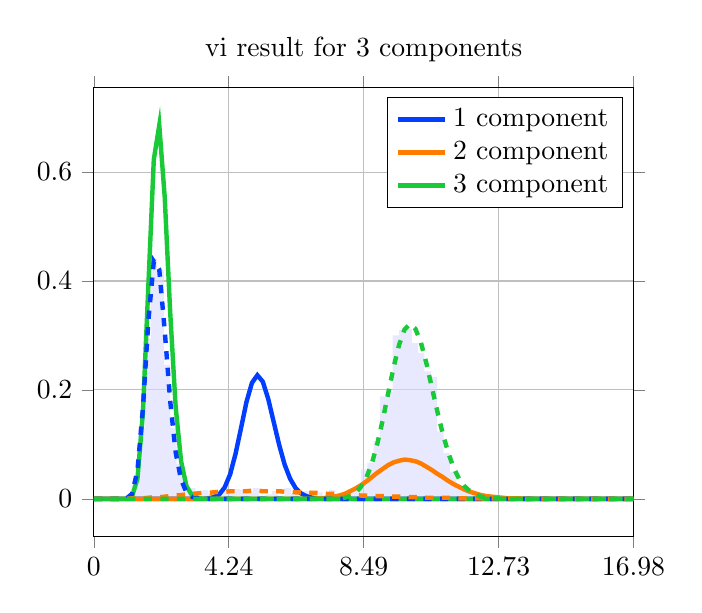 \begin{tikzpicture}
\begin{axis}[title={vi result for 3 components}, yticklabel style={/pgf/number format/fixed,
            /pgf/number format/precision=3}, grid={major}, yminorgrids={true}, tick align={outside}, xtick={0.0,4.244,8.488,12.732,16.975}, xmin={0.0}, xmax={16.975}, scaled y ticks={false}]
    \addplot[ybar interval, fill={blue!15}, forget plot, opacity={0.6}, draw={none}, bar width={5.0e-6}]
        table[row sep={\\}]
        {
            \\
            1.2  0.026  \\
            1.4  0.13  \\
            1.6  0.294  \\
            1.8  0.44  \\
            2.0  0.42  \\
            2.2  0.246  \\
            2.4  0.13  \\
            2.6  0.064  \\
            2.8  0.02  \\
            3.0  0.02  \\
            3.2  0.006  \\
            3.4  0.016  \\
            3.6  0.01  \\
            3.8  0.014  \\
            4.0  0.014  \\
            4.2  0.018  \\
            4.4  0.018  \\
            4.6  0.016  \\
            4.8  0.012  \\
            5.0  0.02  \\
            5.2  0.006  \\
            5.4  0.008  \\
            5.6  0.014  \\
            5.8  0.006  \\
            6.0  0.02  \\
            6.2  0.01  \\
            6.4  0.014  \\
            6.6  0.014  \\
            6.8  0.014  \\
            7.0  0.012  \\
            7.2  0.006  \\
            7.4  0.016  \\
            7.6  0.004  \\
            7.8  0.01  \\
            8.0  0.016  \\
            8.2  0.018  \\
            8.4  0.054  \\
            8.6  0.066  \\
            8.8  0.106  \\
            9.0  0.188  \\
            9.2  0.196  \\
            9.4  0.3  \\
            9.6  0.31  \\
            9.8  0.312  \\
            10.0  0.286  \\
            10.2  0.268  \\
            10.4  0.234  \\
            10.6  0.224  \\
            10.8  0.124  \\
            11.0  0.084  \\
            11.2  0.05  \\
            11.4  0.024  \\
            11.6  0.018  \\
            11.8  0.01  \\
            12.0  0.01  \\
            12.2  0.006  \\
            12.4  0.0  \\
            12.6  0.002  \\
            12.8  0.002  \\
            13.0  0.0  \\
            13.2  0.0  \\
            13.4  0.0  \\
            13.6  0.002  \\
            13.8  0.0  \\
            14.0  0.0  \\
            14.2  0.0  \\
            14.4  0.0  \\
            14.6  0.0  \\
            14.8  0.0  \\
            15.0  0.0  \\
            15.2  0.0  \\
            15.4  0.0  \\
            15.6  0.0  \\
            15.8  0.0  \\
            16.0  0.0  \\
            16.2  0.0  \\
            16.4  0.0  \\
            16.6  0.0  \\
            16.8  0.002  \\
            17.0  0.0  \\
        }
        ;
    \addplot[style={{ultra thick}}, color={rgb,1:red,0.008;green,0.243;blue,1.0}]
        table[row sep={\\}]
        {
            \\
            0.0  0.0  \\
            0.171  1.726e-109  \\
            0.343  3.429e-80  \\
            0.514  1.147e-63  \\
            0.686  2.259e-52  \\
            0.857  6.062e-44  \\
            1.029  2.505e-37  \\
            1.2  5.808e-32  \\
            1.372  1.636e-27  \\
            1.543  9.207e-24  \\
            1.715  1.455e-20  \\
            1.886  8.232e-18  \\
            2.058  1.993e-15  \\
            2.229  2.367e-13  \\
            2.401  1.532e-11  \\
            2.572  5.88e-10  \\
            2.744  1.431e-8  \\
            2.915  2.334e-7  \\
            3.086  2.67e-6  \\
            3.258  2.228e-5  \\
            3.429  0.0  \\
            3.601  0.001  \\
            3.772  0.003  \\
            3.944  0.008  \\
            4.115  0.021  \\
            4.287  0.045  \\
            4.458  0.083  \\
            4.63  0.13  \\
            4.801  0.178  \\
            4.973  0.213  \\
            5.144  0.227  \\
            5.316  0.215  \\
            5.487  0.183  \\
            5.658  0.141  \\
            5.83  0.099  \\
            6.001  0.063  \\
            6.173  0.037  \\
            6.344  0.02  \\
            6.516  0.01  \\
            6.687  0.005  \\
            6.859  0.002  \\
            7.03  0.001  \\
            7.202  0.0  \\
            7.373  0.0  \\
            7.545  4.451e-5  \\
            7.716  1.468e-5  \\
            7.888  4.606e-6  \\
            8.059  1.377e-6  \\
            8.231  3.928e-7  \\
            8.402  1.072e-7  \\
            8.573  2.804e-8  \\
            8.745  7.042e-9  \\
            8.916  1.7e-9  \\
            9.088  3.951e-10  \\
            9.259  8.857e-11  \\
            9.431  1.917e-11  \\
            9.602  4.01e-12  \\
            9.774  8.121e-13  \\
            9.945  1.594e-13  \\
            10.117  3.034e-14  \\
            10.288  5.608e-15  \\
            10.46  1.008e-15  \\
            10.631  1.761e-16  \\
            10.803  2.998e-17  \\
            10.974  4.973e-18  \\
            11.146  8.046e-19  \\
            11.317  1.271e-19  \\
            11.488  1.96e-20  \\
            11.66  2.956e-21  \\
            11.831  4.359e-22  \\
            12.003  6.293e-23  \\
            12.174  8.897e-24  \\
            12.346  1.233e-24  \\
            12.517  1.674e-25  \\
            12.689  2.231e-26  \\
            12.86  2.918e-27  \\
            13.032  3.747e-28  \\
            13.203  4.728e-29  \\
            13.375  5.863e-30  \\
            13.546  7.15e-31  \\
            13.718  8.578e-32  \\
            13.889  1.013e-32  \\
            14.06  1.177e-33  \\
            14.232  1.348e-34  \\
            14.403  1.52e-35  \\
            14.575  1.69e-36  \\
            14.746  1.853e-37  \\
            14.918  2.003e-38  \\
            15.089  2.136e-39  \\
            15.261  2.249e-40  \\
            15.432  2.337e-41  \\
            15.604  2.398e-42  \\
            15.775  2.43e-43  \\
            15.947  2.433e-44  \\
            16.118  2.408e-45  \\
            16.29  2.355e-46  \\
            16.461  2.278e-47  \\
            16.633  2.179e-48  \\
            16.804  2.061e-49  \\
            16.975  1.93e-50  \\
        }
        ;
    \addlegendentry {1 component}
    \addplot[style={{ultra thick}}, color={rgb,1:red,1.0;green,0.486;blue,0.0}]
        table[row sep={\\}]
        {
            \\
            0.0  0.0  \\
            0.171  3.922e-123  \\
            0.343  2.138e-96  \\
            0.514  4.817e-81  \\
            0.686  2.371e-70  \\
            0.857  3.26e-62  \\
            1.029  1.087e-55  \\
            1.2  2.783e-50  \\
            1.372  1.089e-45  \\
            1.543  1.014e-41  \\
            1.715  3.047e-38  \\
            1.886  3.662e-35  \\
            2.058  2.067e-32  \\
            2.229  6.182e-30  \\
            2.401  1.077e-27  \\
            2.572  1.177e-25  \\
            2.744  8.571e-24  \\
            2.915  4.37e-22  \\
            3.086  1.625e-20  \\
            3.258  4.557e-19  \\
            3.429  9.929e-18  \\
            3.601  1.722e-16  \\
            3.772  2.429e-15  \\
            3.944  2.837e-14  \\
            4.115  2.789e-13  \\
            4.287  2.341e-12  \\
            4.458  1.697e-11  \\
            4.63  1.076e-10  \\
            4.801  6.016e-10  \\
            4.973  2.995e-9  \\
            5.144  1.338e-8  \\
            5.316  5.4e-8  \\
            5.487  1.983e-7  \\
            5.658  6.658e-7  \\
            5.83  2.057e-6  \\
            6.001  5.871e-6  \\
            6.173  1.556e-5  \\
            6.344  3.843e-5  \\
            6.516  8.881e-5  \\
            6.687  0.0  \\
            6.859  0.0  \\
            7.03  0.001  \\
            7.202  0.001  \\
            7.373  0.002  \\
            7.545  0.004  \\
            7.716  0.006  \\
            7.888  0.009  \\
            8.059  0.014  \\
            8.231  0.019  \\
            8.402  0.025  \\
            8.573  0.032  \\
            8.745  0.04  \\
            8.916  0.048  \\
            9.088  0.055  \\
            9.259  0.062  \\
            9.431  0.067  \\
            9.602  0.07  \\
            9.774  0.072  \\
            9.945  0.071  \\
            10.117  0.069  \\
            10.288  0.065  \\
            10.46  0.059  \\
            10.631  0.053  \\
            10.803  0.046  \\
            10.974  0.04  \\
            11.146  0.033  \\
            11.317  0.027  \\
            11.488  0.022  \\
            11.66  0.017  \\
            11.831  0.013  \\
            12.003  0.01  \\
            12.174  0.007  \\
            12.346  0.005  \\
            12.517  0.004  \\
            12.689  0.003  \\
            12.86  0.002  \\
            13.032  0.001  \\
            13.203  0.001  \\
            13.375  0.001  \\
            13.546  0.0  \\
            13.718  0.0  \\
            13.889  0.0  \\
            14.06  9.075e-5  \\
            14.232  5.572e-5  \\
            14.403  3.376e-5  \\
            14.575  2.019e-5  \\
            14.746  1.193e-5  \\
            14.918  6.959e-6  \\
            15.089  4.011e-6  \\
            15.261  2.285e-6  \\
            15.432  1.287e-6  \\
            15.604  7.167e-7  \\
            15.775  3.947e-7  \\
            15.947  2.151e-7  \\
            16.118  1.16e-7  \\
            16.29  6.189e-8  \\
            16.461  3.269e-8  \\
            16.633  1.71e-8  \\
            16.804  8.859e-9  \\
            16.975  4.546e-9  \\
        }
        ;
    \addlegendentry {2 component}
    \addplot[style={{ultra thick}}, color={rgb,1:red,0.102;green,0.788;blue,0.22}]
        table[row sep={\\}]
        {
            \\
            0.0  0.0  \\
            0.171  8.302e-31  \\
            0.343  4.459e-19  \\
            0.514  6.788e-13  \\
            0.686  5.531e-9  \\
            0.857  2.567e-6  \\
            1.029  0.0  \\
            1.2  0.004  \\
            1.372  0.037  \\
            1.543  0.158  \\
            1.715  0.392  \\
            1.886  0.623  \\
            2.058  0.686  \\
            2.229  0.554  \\
            2.401  0.343  \\
            2.572  0.17  \\
            2.744  0.069  \\
            2.915  0.023  \\
            3.086  0.007  \\
            3.258  0.002  \\
            3.429  0.0  \\
            3.601  7.928e-5  \\
            3.772  1.445e-5  \\
            3.944  2.401e-6  \\
            4.115  3.67e-7  \\
            4.287  5.192e-8  \\
            4.458  6.841e-9  \\
            4.63  8.441e-10  \\
            4.801  9.799e-11  \\
            4.973  1.075e-11  \\
            5.144  1.118e-12  \\
            5.316  1.108e-13  \\
            5.487  1.047e-14  \\
            5.658  9.485e-16  \\
            5.83  8.245e-17  \\
            6.001  6.897e-18  \\
            6.173  5.564e-19  \\
            6.344  4.337e-20  \\
            6.516  3.273e-21  \\
            6.687  2.395e-22  \\
            6.859  1.702e-23  \\
            7.03  1.177e-24  \\
            7.202  7.923e-26  \\
            7.373  5.202e-27  \\
            7.545  3.334e-28  \\
            7.716  2.088e-29  \\
            7.888  1.28e-30  \\
            8.059  7.68e-32  \\
            8.231  4.517e-33  \\
            8.402  2.606e-34  \\
            8.573  1.476e-35  \\
            8.745  8.21e-37  \\
            8.916  4.491e-38  \\
            9.088  2.416e-39  \\
            9.259  1.28e-40  \\
            9.431  6.674e-42  \\
            9.602  3.43e-43  \\
            9.774  1.738e-44  \\
            9.945  8.689e-46  \\
            10.117  4.287e-47  \\
            10.288  2.088e-48  \\
            10.46  1.004e-49  \\
            10.631  4.775e-51  \\
            10.803  2.244e-52  \\
            10.974  1.043e-53  \\
            11.146  4.794e-55  \\
            11.317  2.181e-56  \\
            11.488  9.818e-58  \\
            11.66  4.377e-59  \\
            11.831  1.933e-60  \\
            12.003  8.456e-62  \\
            12.174  3.666e-63  \\
            12.346  1.575e-64  \\
            12.517  6.712e-66  \\
            12.689  2.836e-67  \\
            12.86  1.189e-68  \\
            13.032  4.942e-70  \\
            13.203  2.039e-71  \\
            13.375  8.353e-73  \\
            13.546  3.396e-74  \\
            13.718  1.371e-75  \\
            13.889  5.496e-77  \\
            14.06  2.189e-78  \\
            14.232  8.657e-80  \\
            14.403  3.403e-81  \\
            14.575  1.329e-82  \\
            14.746  5.159e-84  \\
            14.918  1.991e-85  \\
            15.089  7.636e-87  \\
            15.261  2.912e-88  \\
            15.432  1.105e-89  \\
            15.604  4.166e-91  \\
            15.775  1.563e-92  \\
            15.947  5.834e-94  \\
            16.118  2.166e-95  \\
            16.29  8.002e-97  \\
            16.461  2.942e-98  \\
            16.633  1.076e-99  \\
            16.804  3.919e-101  \\
            16.975  1.421e-102  \\
        }
        ;
    \addlegendentry {3 component}
    \addplot[style={{ultra thick, dashed}}, color={rgb,1:red,0.008;green,0.243;blue,1.0}]
        table[row sep={\\}]
        {
            \\
            0.0  0.0  \\
            0.171  8.299e-27  \\
            0.343  1.479e-16  \\
            0.514  3.532e-11  \\
            0.686  8.537e-8  \\
            0.857  1.665e-5  \\
            1.029  0.001  \\
            1.2  0.009  \\
            1.372  0.052  \\
            1.543  0.166  \\
            1.715  0.327  \\
            1.886  0.436  \\
            2.058  0.421  \\
            2.229  0.309  \\
            2.401  0.18  \\
            2.572  0.086  \\
            2.744  0.035  \\
            2.915  0.012  \\
            3.086  0.004  \\
            3.258  0.001  \\
            3.429  0.0  \\
            3.601  4.992e-5  \\
            3.772  9.928e-6  \\
            3.944  1.821e-6  \\
            4.115  3.104e-7  \\
            4.287  4.943e-8  \\
            4.458  7.394e-9  \\
            4.63  1.044e-9  \\
            4.801  1.398e-10  \\
            4.973  1.78e-11  \\
            5.144  2.164e-12  \\
            5.316  2.519e-13  \\
            5.487  2.816e-14  \\
            5.658  3.03e-15  \\
            5.83  3.146e-16  \\
            6.001  3.157e-17  \\
            6.173  3.07e-18  \\
            6.344  2.896e-19  \\
            6.516  2.655e-20  \\
            6.687  2.37e-21  \\
            6.859  2.061e-22  \\
            7.03  1.75e-23  \\
            7.202  1.452e-24  \\
            7.373  1.178e-25  \\
            7.545  9.355e-27  \\
            7.716  7.283e-28  \\
            7.888  5.562e-29  \\
            8.059  4.17e-30  \\
            8.231  3.071e-31  \\
            8.402  2.224e-32  \\
            8.573  1.585e-33  \\
            8.745  1.112e-34  \\
            8.916  7.684e-36  \\
            9.088  5.234e-37  \\
            9.259  3.516e-38  \\
            9.431  2.331e-39  \\
            9.602  1.525e-40  \\
            9.774  9.857e-42  \\
            9.945  6.295e-43  \\
            10.117  3.973e-44  \\
            10.288  2.48e-45  \\
            10.46  1.531e-46  \\
            10.631  9.356e-48  \\
            10.803  5.659e-49  \\
            10.974  3.389e-50  \\
            11.146  2.011e-51  \\
            11.317  1.182e-52  \\
            11.488  6.885e-54  \\
            11.66  3.976e-55  \\
            11.831  2.277e-56  \\
            12.003  1.293e-57  \\
            12.174  7.288e-59  \\
            12.346  4.075e-60  \\
            12.517  2.262e-61  \\
            12.689  1.246e-62  \\
            12.86  6.815e-64  \\
            13.032  3.702e-65  \\
            13.203  1.997e-66  \\
            13.375  1.071e-67  \\
            13.546  5.703e-69  \\
            13.718  3.018e-70  \\
            13.889  1.588e-71  \\
            14.06  8.304e-73  \\
            14.232  4.317e-74  \\
            14.403  2.232e-75  \\
            14.575  1.148e-76  \\
            14.746  5.868e-78  \\
            14.918  2.985e-79  \\
            15.089  1.511e-80  \\
            15.261  7.607e-82  \\
            15.432  3.811e-83  \\
            15.604  1.9e-84  \\
            15.775  9.432e-86  \\
            15.947  4.66e-87  \\
            16.118  2.292e-88  \\
            16.29  1.122e-89  \\
            16.461  5.47e-91  \\
            16.633  2.656e-92  \\
            16.804  1.284e-93  \\
            16.975  6.182e-95  \\
        }
        ;
    \addplot[style={{ultra thick, dashed}}, color={rgb,1:red,1.0;green,0.486;blue,0.0}]
        table[row sep={\\}]
        {
            \\
            0.0  0.0  \\
            0.171  8.632e-8  \\
            0.343  2.327e-6  \\
            0.514  1.489e-5  \\
            0.686  5.284e-5  \\
            0.857  0.0  \\
            1.029  0.0  \\
            1.2  0.001  \\
            1.372  0.001  \\
            1.543  0.001  \\
            1.715  0.002  \\
            1.886  0.003  \\
            2.058  0.003  \\
            2.229  0.004  \\
            2.401  0.005  \\
            2.572  0.006  \\
            2.744  0.007  \\
            2.915  0.008  \\
            3.086  0.009  \\
            3.258  0.01  \\
            3.429  0.011  \\
            3.601  0.011  \\
            3.772  0.012  \\
            3.944  0.013  \\
            4.115  0.013  \\
            4.287  0.014  \\
            4.458  0.014  \\
            4.63  0.014  \\
            4.801  0.014  \\
            4.973  0.015  \\
            5.144  0.015  \\
            5.316  0.014  \\
            5.487  0.014  \\
            5.658  0.014  \\
            5.83  0.014  \\
            6.001  0.013  \\
            6.173  0.013  \\
            6.344  0.012  \\
            6.516  0.012  \\
            6.687  0.012  \\
            6.859  0.011  \\
            7.03  0.011  \\
            7.202  0.01  \\
            7.373  0.009  \\
            7.545  0.009  \\
            7.716  0.008  \\
            7.888  0.008  \\
            8.059  0.007  \\
            8.231  0.007  \\
            8.402  0.006  \\
            8.573  0.006  \\
            8.745  0.006  \\
            8.916  0.005  \\
            9.088  0.005  \\
            9.259  0.004  \\
            9.431  0.004  \\
            9.602  0.004  \\
            9.774  0.004  \\
            9.945  0.003  \\
            10.117  0.003  \\
            10.288  0.003  \\
            10.46  0.002  \\
            10.631  0.002  \\
            10.803  0.002  \\
            10.974  0.002  \\
            11.146  0.002  \\
            11.317  0.002  \\
            11.488  0.001  \\
            11.66  0.001  \\
            11.831  0.001  \\
            12.003  0.001  \\
            12.174  0.001  \\
            12.346  0.001  \\
            12.517  0.001  \\
            12.689  0.001  \\
            12.86  0.001  \\
            13.032  0.001  \\
            13.203  0.001  \\
            13.375  0.0  \\
            13.546  0.0  \\
            13.718  0.0  \\
            13.889  0.0  \\
            14.06  0.0  \\
            14.232  0.0  \\
            14.403  0.0  \\
            14.575  0.0  \\
            14.746  0.0  \\
            14.918  0.0  \\
            15.089  0.0  \\
            15.261  0.0  \\
            15.432  0.0  \\
            15.604  0.0  \\
            15.775  9.515e-5  \\
            15.947  8.461e-5  \\
            16.118  7.52e-5  \\
            16.29  6.679e-5  \\
            16.461  5.929e-5  \\
            16.633  5.26e-5  \\
            16.804  4.665e-5  \\
            16.975  4.134e-5  \\
        }
        ;
    \addplot[style={{ultra thick, dashed}}, color={rgb,1:red,0.102;green,0.788;blue,0.22}]
        table[row sep={\\}]
        {
            \\
            0.0  0.0  \\
            0.171  3.005e-267  \\
            0.343  7.825e-209  \\
            0.514  2.794e-175  \\
            0.686  6.603e-152  \\
            0.857  4.125e-134  \\
            1.029  7.641e-120  \\
            1.2  5.202e-108  \\
            1.372  5.851e-98  \\
            1.543  2.866e-89  \\
            1.715  1.185e-81  \\
            1.886  6.628e-75  \\
            2.058  7.111e-69  \\
            2.229  1.907e-63  \\
            2.401  1.569e-58  \\
            2.572  4.666e-54  \\
            2.744  5.719e-50  \\
            2.915  3.217e-46  \\
            3.086  9.077e-43  \\
            3.258  1.385e-39  \\
            3.429  1.216e-36  \\
            3.601  6.49e-34  \\
            3.772  2.205e-31  \\
            3.944  4.963e-29  \\
            4.115  7.666e-27  \\
            4.287  8.379e-25  \\
            4.458  6.66e-23  \\
            4.63  3.943e-21  \\
            4.801  1.776e-19  \\
            4.973  6.207e-18  \\
            5.144  1.712e-16  \\
            5.316  3.784e-15  \\
            5.487  6.799e-14  \\
            5.658  1.006e-12  \\
            5.83  1.239e-11  \\
            6.001  1.285e-10  \\
            6.173  1.133e-9  \\
            6.344  8.569e-9  \\
            6.516  5.602e-8  \\
            6.687  3.191e-7  \\
            6.859  1.594e-6  \\
            7.03  7.036e-6  \\
            7.202  2.758e-5  \\
            7.373  9.656e-5  \\
            7.545  0.0  \\
            7.716  0.001  \\
            7.888  0.002  \\
            8.059  0.005  \\
            8.231  0.011  \\
            8.402  0.022  \\
            8.573  0.039  \\
            8.745  0.065  \\
            8.916  0.101  \\
            9.088  0.145  \\
            9.259  0.194  \\
            9.431  0.242  \\
            9.602  0.283  \\
            9.774  0.311  \\
            9.945  0.321  \\
            10.117  0.312  \\
            10.288  0.287  \\
            10.46  0.249  \\
            10.631  0.205  \\
            10.803  0.161  \\
            10.974  0.12  \\
            11.146  0.085  \\
            11.317  0.057  \\
            11.488  0.037  \\
            11.66  0.023  \\
            11.831  0.014  \\
            12.003  0.008  \\
            12.174  0.004  \\
            12.346  0.002  \\
            12.517  0.001  \\
            12.689  0.001  \\
            12.86  0.0  \\
            13.032  0.0  \\
            13.203  4.987e-5  \\
            13.375  2.107e-5  \\
            13.546  8.615e-6  \\
            13.718  3.412e-6  \\
            13.889  1.31e-6  \\
            14.06  4.879e-7  \\
            14.232  1.764e-7  \\
            14.403  6.198e-8  \\
            14.575  2.117e-8  \\
            14.746  7.032e-9  \\
            14.918  2.274e-9  \\
            15.089  7.165e-10  \\
            15.261  2.2e-10  \\
            15.432  6.587e-11  \\
            15.604  1.925e-11  \\
            15.775  5.489e-12  \\
            15.947  1.529e-12  \\
            16.118  4.163e-13  \\
            16.29  1.108e-13  \\
            16.461  2.886e-14  \\
            16.633  7.353e-15  \\
            16.804  1.835e-15  \\
            16.975  4.483e-16  \\
        }
        ;
\end{axis}
\end{tikzpicture}
